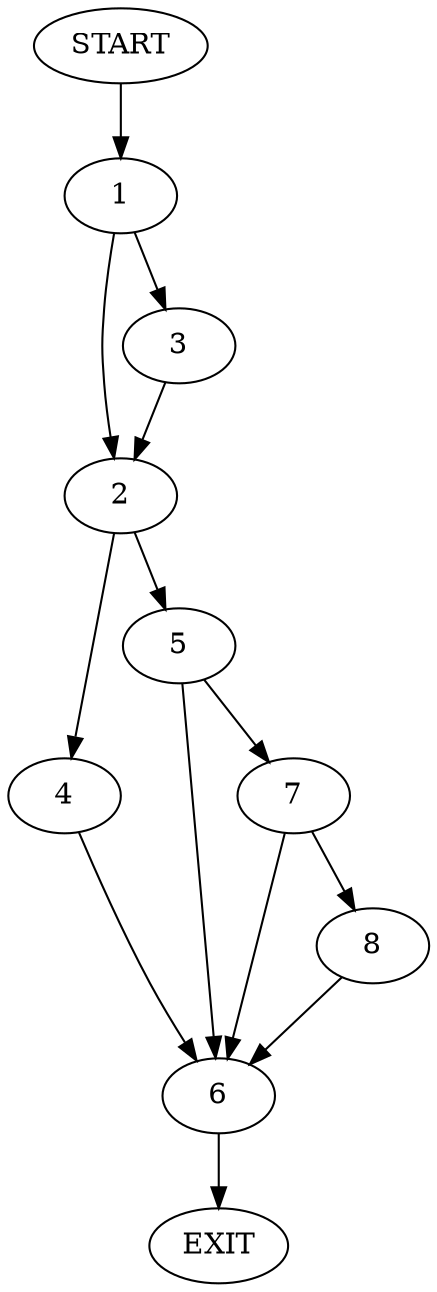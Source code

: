 digraph {
0 [label="START"]
9 [label="EXIT"]
0 -> 1
1 -> 2
1 -> 3
3 -> 2
2 -> 4
2 -> 5
4 -> 6
5 -> 7
5 -> 6
6 -> 9
7 -> 6
7 -> 8
8 -> 6
}
